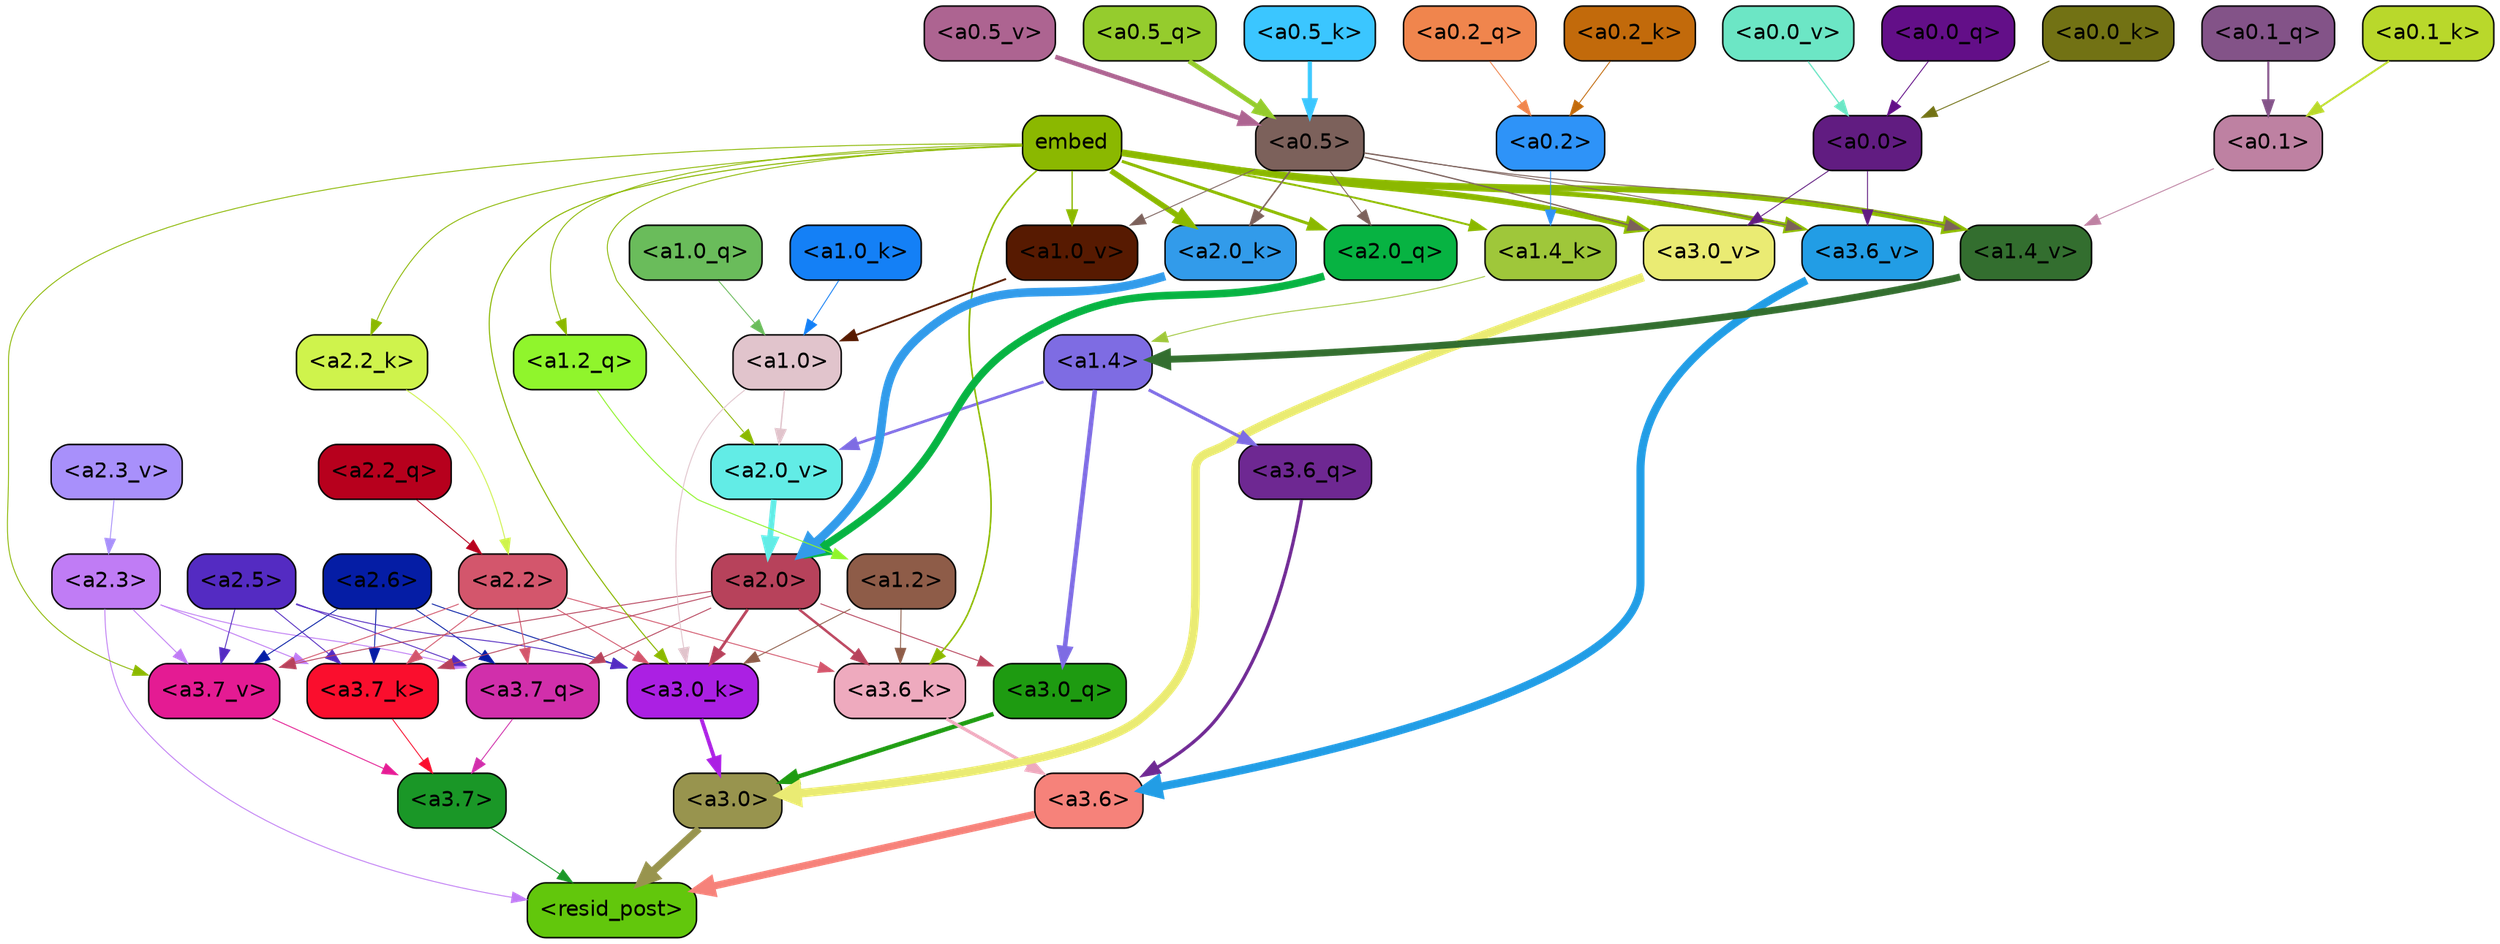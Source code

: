 strict digraph "" {
	graph [bgcolor=transparent,
		layout=dot,
		overlap=false,
		splines=true
	];
	"<a3.7>"	[color=black,
		fillcolor="#1a9727",
		fontname=Helvetica,
		shape=box,
		style="filled, rounded"];
	"<resid_post>"	[color=black,
		fillcolor="#62c70c",
		fontname=Helvetica,
		shape=box,
		style="filled, rounded"];
	"<a3.7>" -> "<resid_post>"	[color="#1a9727",
		penwidth=0.6];
	"<a3.6>"	[color=black,
		fillcolor="#f6827a",
		fontname=Helvetica,
		shape=box,
		style="filled, rounded"];
	"<a3.6>" -> "<resid_post>"	[color="#f6827a",
		penwidth=4.751592040061951];
	"<a3.0>"	[color=black,
		fillcolor="#98944e",
		fontname=Helvetica,
		shape=box,
		style="filled, rounded"];
	"<a3.0>" -> "<resid_post>"	[color="#98944e",
		penwidth=4.904066681861877];
	"<a2.3>"	[color=black,
		fillcolor="#c07cf5",
		fontname=Helvetica,
		shape=box,
		style="filled, rounded"];
	"<a2.3>" -> "<resid_post>"	[color="#c07cf5",
		penwidth=0.6];
	"<a3.7_q>"	[color=black,
		fillcolor="#d12fab",
		fontname=Helvetica,
		shape=box,
		style="filled, rounded"];
	"<a2.3>" -> "<a3.7_q>"	[color="#c07cf5",
		penwidth=0.6];
	"<a3.7_k>"	[color=black,
		fillcolor="#fa0e2d",
		fontname=Helvetica,
		shape=box,
		style="filled, rounded"];
	"<a2.3>" -> "<a3.7_k>"	[color="#c07cf5",
		penwidth=0.6];
	"<a3.7_v>"	[color=black,
		fillcolor="#e41b93",
		fontname=Helvetica,
		shape=box,
		style="filled, rounded"];
	"<a2.3>" -> "<a3.7_v>"	[color="#c07cf5",
		penwidth=0.6];
	"<a3.7_q>" -> "<a3.7>"	[color="#d12fab",
		penwidth=0.6];
	"<a3.6_q>"	[color=black,
		fillcolor="#6e2892",
		fontname=Helvetica,
		shape=box,
		style="filled, rounded"];
	"<a3.6_q>" -> "<a3.6>"	[color="#6e2892",
		penwidth=2.160832464694977];
	"<a3.0_q>"	[color=black,
		fillcolor="#1e9b11",
		fontname=Helvetica,
		shape=box,
		style="filled, rounded"];
	"<a3.0_q>" -> "<a3.0>"	[color="#1e9b11",
		penwidth=2.870753765106201];
	"<a3.7_k>" -> "<a3.7>"	[color="#fa0e2d",
		penwidth=0.6];
	"<a3.6_k>"	[color=black,
		fillcolor="#eeaabe",
		fontname=Helvetica,
		shape=box,
		style="filled, rounded"];
	"<a3.6_k>" -> "<a3.6>"	[color="#eeaabe",
		penwidth=2.13908451795578];
	"<a3.0_k>"	[color=black,
		fillcolor="#ab20e3",
		fontname=Helvetica,
		shape=box,
		style="filled, rounded"];
	"<a3.0_k>" -> "<a3.0>"	[color="#ab20e3",
		penwidth=2.520303964614868];
	"<a3.7_v>" -> "<a3.7>"	[color="#e41b93",
		penwidth=0.6];
	"<a3.6_v>"	[color=black,
		fillcolor="#229de5",
		fontname=Helvetica,
		shape=box,
		style="filled, rounded"];
	"<a3.6_v>" -> "<a3.6>"	[color="#229de5",
		penwidth=5.297133803367615];
	"<a3.0_v>"	[color=black,
		fillcolor="#eaeb73",
		fontname=Helvetica,
		shape=box,
		style="filled, rounded"];
	"<a3.0_v>" -> "<a3.0>"	[color="#eaeb73",
		penwidth=5.680712580680847];
	"<a2.6>"	[color=black,
		fillcolor="#051da5",
		fontname=Helvetica,
		shape=box,
		style="filled, rounded"];
	"<a2.6>" -> "<a3.7_q>"	[color="#051da5",
		penwidth=0.6];
	"<a2.6>" -> "<a3.7_k>"	[color="#051da5",
		penwidth=0.6];
	"<a2.6>" -> "<a3.0_k>"	[color="#051da5",
		penwidth=0.6];
	"<a2.6>" -> "<a3.7_v>"	[color="#051da5",
		penwidth=0.6];
	"<a2.5>"	[color=black,
		fillcolor="#542bc2",
		fontname=Helvetica,
		shape=box,
		style="filled, rounded"];
	"<a2.5>" -> "<a3.7_q>"	[color="#542bc2",
		penwidth=0.6];
	"<a2.5>" -> "<a3.7_k>"	[color="#542bc2",
		penwidth=0.6];
	"<a2.5>" -> "<a3.0_k>"	[color="#542bc2",
		penwidth=0.6];
	"<a2.5>" -> "<a3.7_v>"	[color="#542bc2",
		penwidth=0.6];
	"<a2.2>"	[color=black,
		fillcolor="#d3566c",
		fontname=Helvetica,
		shape=box,
		style="filled, rounded"];
	"<a2.2>" -> "<a3.7_q>"	[color="#d3566c",
		penwidth=0.6];
	"<a2.2>" -> "<a3.7_k>"	[color="#d3566c",
		penwidth=0.6];
	"<a2.2>" -> "<a3.6_k>"	[color="#d3566c",
		penwidth=0.6];
	"<a2.2>" -> "<a3.0_k>"	[color="#d3566c",
		penwidth=0.6];
	"<a2.2>" -> "<a3.7_v>"	[color="#d3566c",
		penwidth=0.6];
	"<a2.0>"	[color=black,
		fillcolor="#b7425b",
		fontname=Helvetica,
		shape=box,
		style="filled, rounded"];
	"<a2.0>" -> "<a3.7_q>"	[color="#b7425b",
		penwidth=0.6];
	"<a2.0>" -> "<a3.0_q>"	[color="#b7425b",
		penwidth=0.6];
	"<a2.0>" -> "<a3.7_k>"	[color="#b7425b",
		penwidth=0.6];
	"<a2.0>" -> "<a3.6_k>"	[color="#b7425b",
		penwidth=1.5897698998451233];
	"<a2.0>" -> "<a3.0_k>"	[color="#b7425b",
		penwidth=1.8405593037605286];
	"<a2.0>" -> "<a3.7_v>"	[color="#b7425b",
		penwidth=0.6];
	"<a1.4>"	[color=black,
		fillcolor="#7e6ce3",
		fontname=Helvetica,
		shape=box,
		style="filled, rounded"];
	"<a1.4>" -> "<a3.6_q>"	[color="#7e6ce3",
		penwidth=2.0260728895664215];
	"<a1.4>" -> "<a3.0_q>"	[color="#7e6ce3",
		penwidth=3.0185627341270447];
	"<a2.0_v>"	[color=black,
		fillcolor="#62ece6",
		fontname=Helvetica,
		shape=box,
		style="filled, rounded"];
	"<a1.4>" -> "<a2.0_v>"	[color="#7e6ce3",
		penwidth=1.7970525026321411];
	"<a1.2>"	[color=black,
		fillcolor="#8e5c48",
		fontname=Helvetica,
		shape=box,
		style="filled, rounded"];
	"<a1.2>" -> "<a3.6_k>"	[color="#8e5c48",
		penwidth=0.6];
	"<a1.2>" -> "<a3.0_k>"	[color="#8e5c48",
		penwidth=0.6];
	embed	[color=black,
		fillcolor="#8bb800",
		fontname=Helvetica,
		shape=box,
		style="filled, rounded"];
	embed -> "<a3.6_k>"	[color="#8bb800",
		penwidth=1.046662151813507];
	embed -> "<a3.0_k>"	[color="#8bb800",
		penwidth=0.6995279788970947];
	embed -> "<a3.7_v>"	[color="#8bb800",
		penwidth=0.6];
	embed -> "<a3.6_v>"	[color="#8bb800",
		penwidth=3.1840110421180725];
	embed -> "<a3.0_v>"	[color="#8bb800",
		penwidth=3.9005755856633186];
	"<a2.0_q>"	[color=black,
		fillcolor="#07b342",
		fontname=Helvetica,
		shape=box,
		style="filled, rounded"];
	embed -> "<a2.0_q>"	[color="#8bb800",
		penwidth=1.9669389724731445];
	"<a2.2_k>"	[color=black,
		fillcolor="#cff34c",
		fontname=Helvetica,
		shape=box,
		style="filled, rounded"];
	embed -> "<a2.2_k>"	[color="#8bb800",
		penwidth=0.6];
	"<a2.0_k>"	[color=black,
		fillcolor="#329bea",
		fontname=Helvetica,
		shape=box,
		style="filled, rounded"];
	embed -> "<a2.0_k>"	[color="#8bb800",
		penwidth=3.6898754835128784];
	embed -> "<a2.0_v>"	[color="#8bb800",
		penwidth=0.6];
	"<a1.2_q>"	[color=black,
		fillcolor="#90f52c",
		fontname=Helvetica,
		shape=box,
		style="filled, rounded"];
	embed -> "<a1.2_q>"	[color="#8bb800",
		penwidth=0.6];
	"<a1.4_k>"	[color=black,
		fillcolor="#9fc73a",
		fontname=Helvetica,
		shape=box,
		style="filled, rounded"];
	embed -> "<a1.4_k>"	[color="#8bb800",
		penwidth=1.2758672684431076];
	"<a1.4_v>"	[color=black,
		fillcolor="#336e2f",
		fontname=Helvetica,
		shape=box,
		style="filled, rounded"];
	embed -> "<a1.4_v>"	[color="#8bb800",
		penwidth=3.992354243993759];
	"<a1.0_v>"	[color=black,
		fillcolor="#571a01",
		fontname=Helvetica,
		shape=box,
		style="filled, rounded"];
	embed -> "<a1.0_v>"	[color="#8bb800",
		penwidth=0.8768336176872253];
	"<a1.0>"	[color=black,
		fillcolor="#e1c4cc",
		fontname=Helvetica,
		shape=box,
		style="filled, rounded"];
	"<a1.0>" -> "<a3.0_k>"	[color="#e1c4cc",
		penwidth=0.6];
	"<a1.0>" -> "<a2.0_v>"	[color="#e1c4cc",
		penwidth=0.8836666345596313];
	"<a0.5>"	[color=black,
		fillcolor="#7c615b",
		fontname=Helvetica,
		shape=box,
		style="filled, rounded"];
	"<a0.5>" -> "<a3.6_v>"	[color="#7c615b",
		penwidth=0.6];
	"<a0.5>" -> "<a3.0_v>"	[color="#7c615b",
		penwidth=0.8493617177009583];
	"<a0.5>" -> "<a2.0_q>"	[color="#7c615b",
		penwidth=0.6];
	"<a0.5>" -> "<a2.0_k>"	[color="#7c615b",
		penwidth=0.9942188858985901];
	"<a0.5>" -> "<a1.4_v>"	[color="#7c615b",
		penwidth=0.6379710733890533];
	"<a0.5>" -> "<a1.0_v>"	[color="#7c615b",
		penwidth=0.6];
	"<a0.0>"	[color=black,
		fillcolor="#611c81",
		fontname=Helvetica,
		shape=box,
		style="filled, rounded"];
	"<a0.0>" -> "<a3.6_v>"	[color="#611c81",
		penwidth=0.6];
	"<a0.0>" -> "<a3.0_v>"	[color="#611c81",
		penwidth=0.6];
	"<a2.2_q>"	[color=black,
		fillcolor="#b7001d",
		fontname=Helvetica,
		shape=box,
		style="filled, rounded"];
	"<a2.2_q>" -> "<a2.2>"	[color="#b7001d",
		penwidth=0.6];
	"<a2.0_q>" -> "<a2.0>"	[color="#07b342",
		penwidth=5.0040658712387085];
	"<a2.2_k>" -> "<a2.2>"	[color="#cff34c",
		penwidth=0.6304321400821209];
	"<a2.0_k>" -> "<a2.0>"	[color="#329bea",
		penwidth=5.6445024609565735];
	"<a2.3_v>"	[color=black,
		fillcolor="#a890fb",
		fontname=Helvetica,
		shape=box,
		style="filled, rounded"];
	"<a2.3_v>" -> "<a2.3>"	[color="#a890fb",
		penwidth=0.6];
	"<a2.0_v>" -> "<a2.0>"	[color="#62ece6",
		penwidth=3.781584322452545];
	"<a1.2_q>" -> "<a1.2>"	[color="#90f52c",
		penwidth=0.6481351256370544];
	"<a1.0_q>"	[color=black,
		fillcolor="#6abc5b",
		fontname=Helvetica,
		shape=box,
		style="filled, rounded"];
	"<a1.0_q>" -> "<a1.0>"	[color="#6abc5b",
		penwidth=0.6];
	"<a1.4_k>" -> "<a1.4>"	[color="#9fc73a",
		penwidth=0.6];
	"<a1.0_k>"	[color=black,
		fillcolor="#1480f6",
		fontname=Helvetica,
		shape=box,
		style="filled, rounded"];
	"<a1.0_k>" -> "<a1.0>"	[color="#1480f6",
		penwidth=0.6];
	"<a1.4_v>" -> "<a1.4>"	[color="#336e2f",
		penwidth=4.602061748504639];
	"<a1.0_v>" -> "<a1.0>"	[color="#571a01",
		penwidth=1.227757602930069];
	"<a0.2>"	[color=black,
		fillcolor="#2e93f8",
		fontname=Helvetica,
		shape=box,
		style="filled, rounded"];
	"<a0.2>" -> "<a1.4_k>"	[color="#2e93f8",
		penwidth=0.6];
	"<a0.1>"	[color=black,
		fillcolor="#be81a2",
		fontname=Helvetica,
		shape=box,
		style="filled, rounded"];
	"<a0.1>" -> "<a1.4_v>"	[color="#be81a2",
		penwidth=0.6];
	"<a0.5_q>"	[color=black,
		fillcolor="#95cc2d",
		fontname=Helvetica,
		shape=box,
		style="filled, rounded"];
	"<a0.5_q>" -> "<a0.5>"	[color="#95cc2d",
		penwidth=3.219071626663208];
	"<a0.2_q>"	[color=black,
		fillcolor="#f0854d",
		fontname=Helvetica,
		shape=box,
		style="filled, rounded"];
	"<a0.2_q>" -> "<a0.2>"	[color="#f0854d",
		penwidth=0.6];
	"<a0.1_q>"	[color=black,
		fillcolor="#835388",
		fontname=Helvetica,
		shape=box,
		style="filled, rounded"];
	"<a0.1_q>" -> "<a0.1>"	[color="#835388",
		penwidth=1.3519257307052612];
	"<a0.0_q>"	[color=black,
		fillcolor="#630f88",
		fontname=Helvetica,
		shape=box,
		style="filled, rounded"];
	"<a0.0_q>" -> "<a0.0>"	[color="#630f88",
		penwidth=0.6];
	"<a0.5_k>"	[color=black,
		fillcolor="#3bc6ff",
		fontname=Helvetica,
		shape=box,
		style="filled, rounded"];
	"<a0.5_k>" -> "<a0.5>"	[color="#3bc6ff",
		penwidth=2.7730584144592285];
	"<a0.2_k>"	[color=black,
		fillcolor="#c26a0b",
		fontname=Helvetica,
		shape=box,
		style="filled, rounded"];
	"<a0.2_k>" -> "<a0.2>"	[color="#c26a0b",
		penwidth=0.6];
	"<a0.1_k>"	[color=black,
		fillcolor="#b9d82b",
		fontname=Helvetica,
		shape=box,
		style="filled, rounded"];
	"<a0.1_k>" -> "<a0.1>"	[color="#b9d82b",
		penwidth=1.281095266342163];
	"<a0.0_k>"	[color=black,
		fillcolor="#727214",
		fontname=Helvetica,
		shape=box,
		style="filled, rounded"];
	"<a0.0_k>" -> "<a0.0>"	[color="#727214",
		penwidth=0.6];
	"<a0.5_v>"	[color=black,
		fillcolor="#ad6491",
		fontname=Helvetica,
		shape=box,
		style="filled, rounded"];
	"<a0.5_v>" -> "<a0.5>"	[color="#ad6491",
		penwidth=2.9687485098838806];
	"<a0.0_v>"	[color=black,
		fillcolor="#6ce6c5",
		fontname=Helvetica,
		shape=box,
		style="filled, rounded"];
	"<a0.0_v>" -> "<a0.0>"	[color="#6ce6c5",
		penwidth=0.8196042068302631];
}
